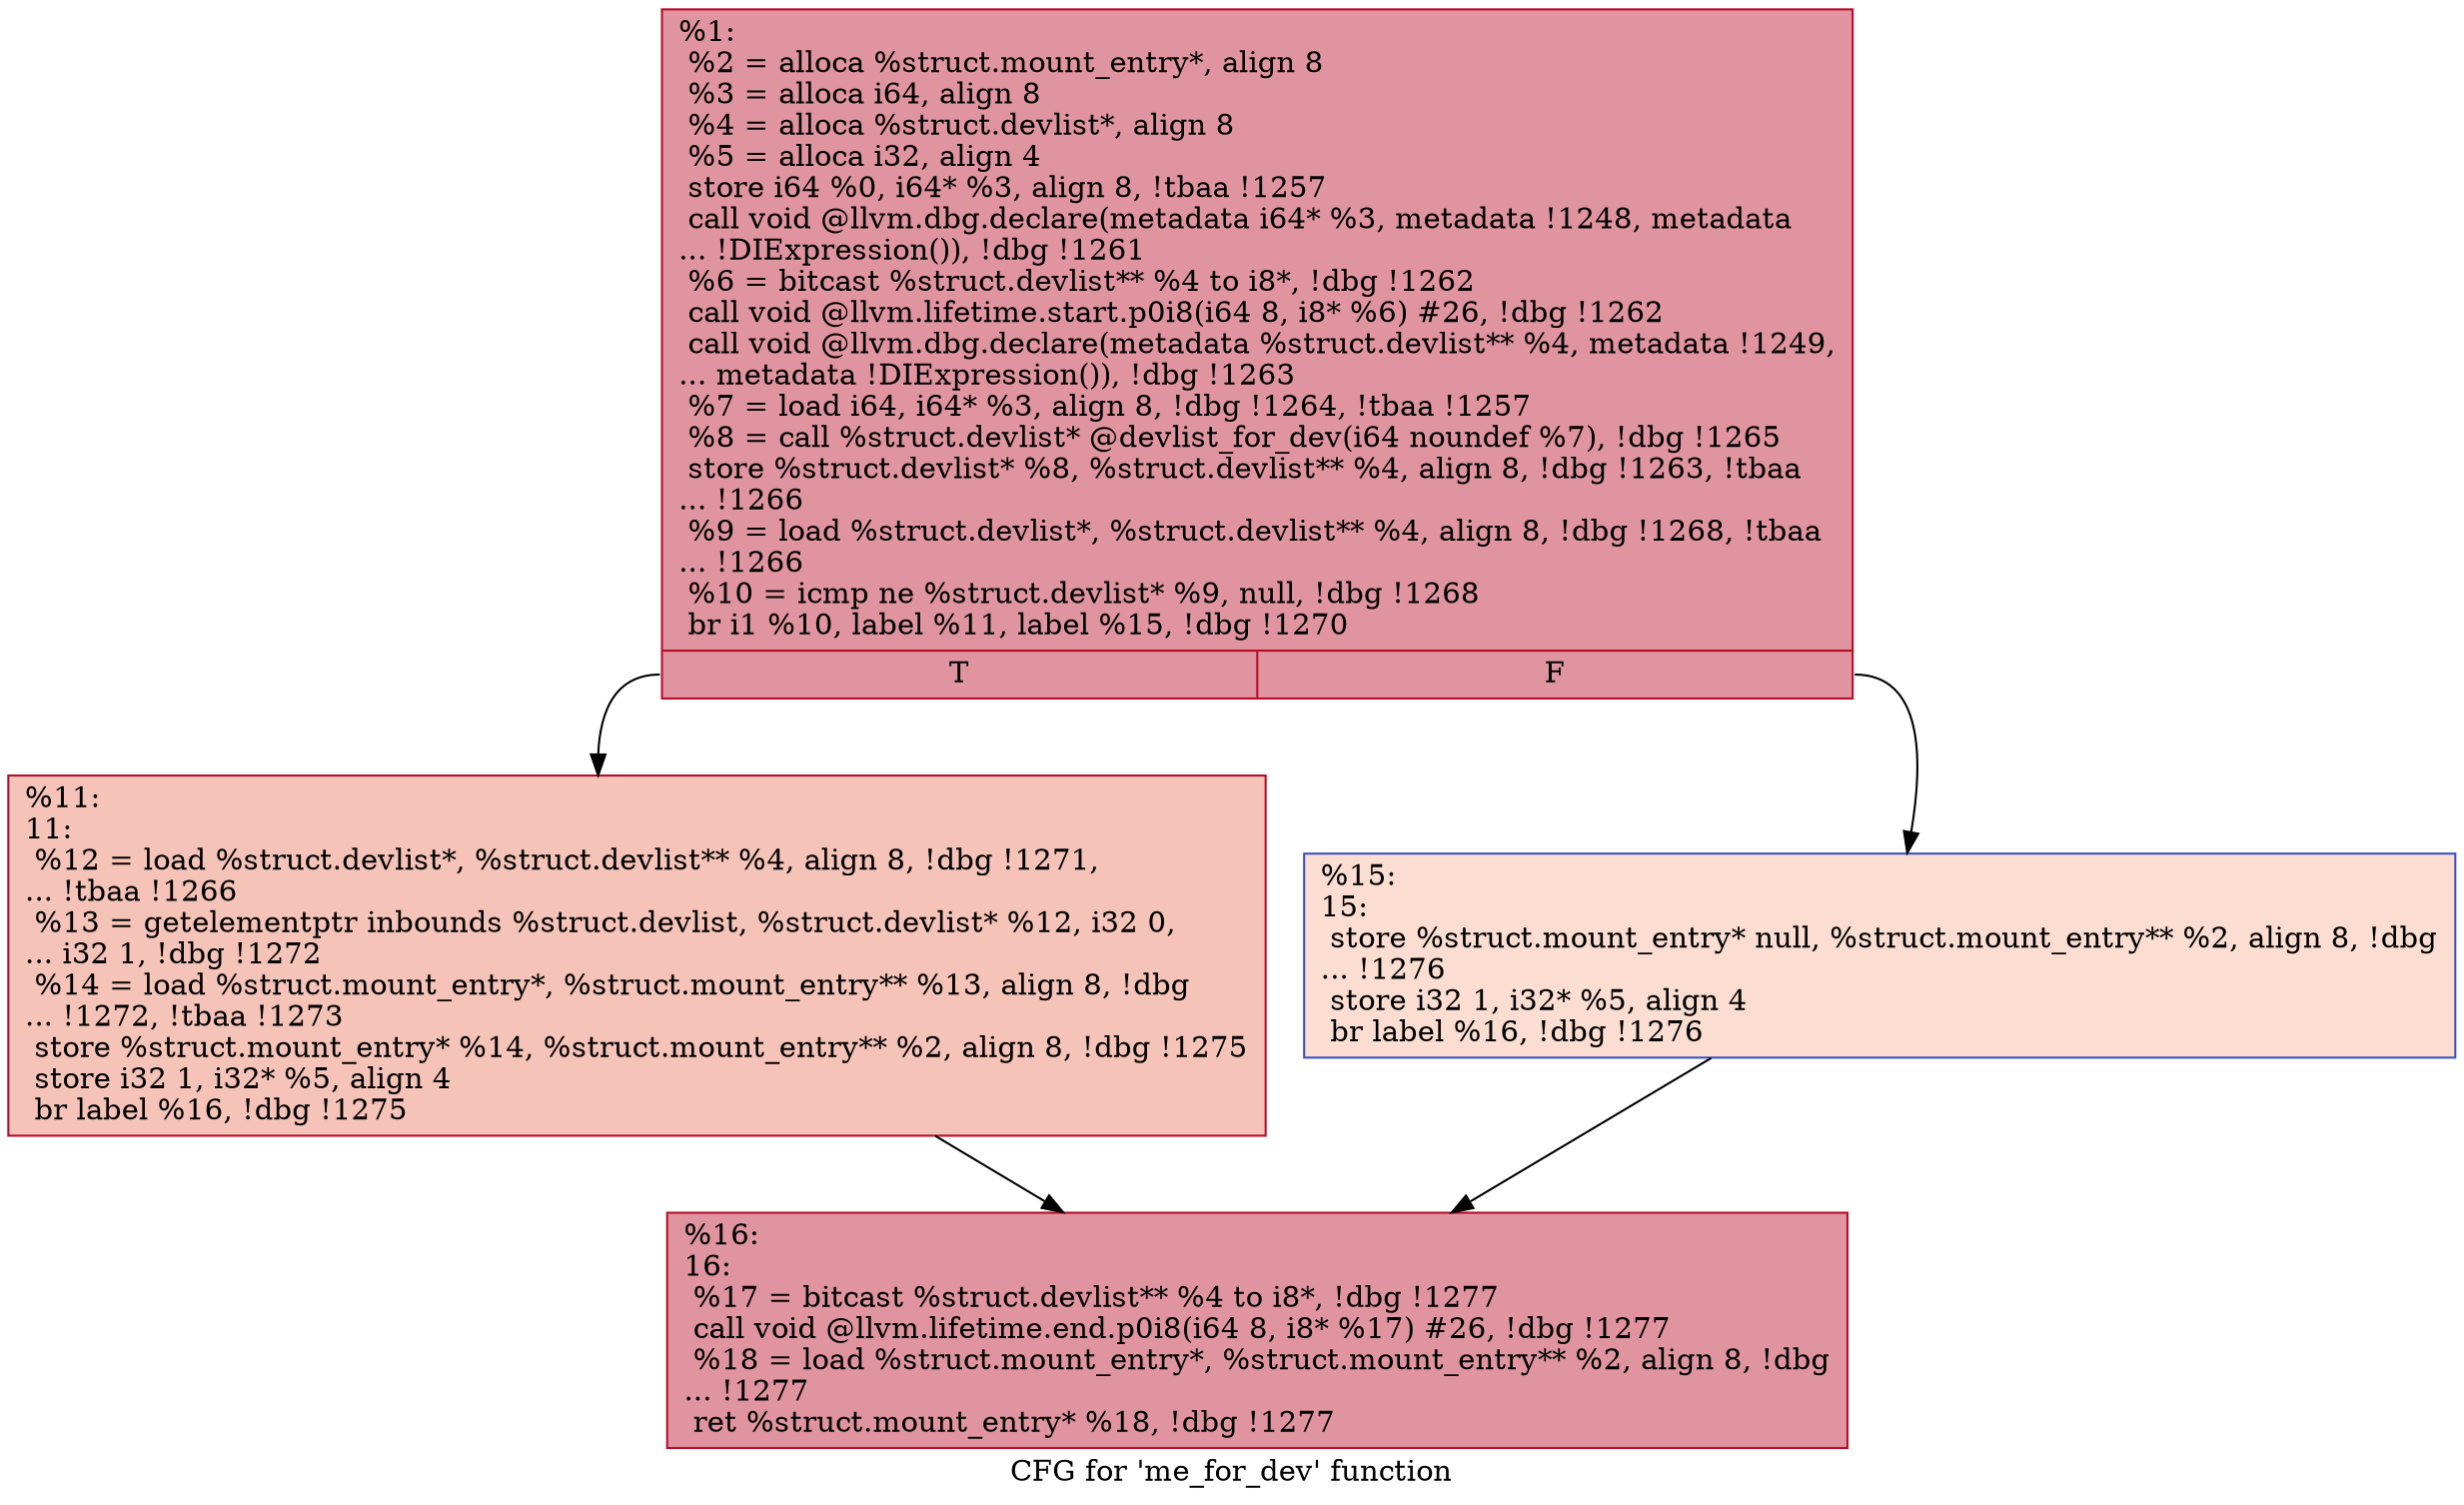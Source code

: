 digraph "CFG for 'me_for_dev' function" {
	label="CFG for 'me_for_dev' function";

	Node0x108aa80 [shape=record,color="#b70d28ff", style=filled, fillcolor="#b70d2870",label="{%1:\l  %2 = alloca %struct.mount_entry*, align 8\l  %3 = alloca i64, align 8\l  %4 = alloca %struct.devlist*, align 8\l  %5 = alloca i32, align 4\l  store i64 %0, i64* %3, align 8, !tbaa !1257\l  call void @llvm.dbg.declare(metadata i64* %3, metadata !1248, metadata\l... !DIExpression()), !dbg !1261\l  %6 = bitcast %struct.devlist** %4 to i8*, !dbg !1262\l  call void @llvm.lifetime.start.p0i8(i64 8, i8* %6) #26, !dbg !1262\l  call void @llvm.dbg.declare(metadata %struct.devlist** %4, metadata !1249,\l... metadata !DIExpression()), !dbg !1263\l  %7 = load i64, i64* %3, align 8, !dbg !1264, !tbaa !1257\l  %8 = call %struct.devlist* @devlist_for_dev(i64 noundef %7), !dbg !1265\l  store %struct.devlist* %8, %struct.devlist** %4, align 8, !dbg !1263, !tbaa\l... !1266\l  %9 = load %struct.devlist*, %struct.devlist** %4, align 8, !dbg !1268, !tbaa\l... !1266\l  %10 = icmp ne %struct.devlist* %9, null, !dbg !1268\l  br i1 %10, label %11, label %15, !dbg !1270\l|{<s0>T|<s1>F}}"];
	Node0x108aa80:s0 -> Node0x108cdf0;
	Node0x108aa80:s1 -> Node0x108ce40;
	Node0x108cdf0 [shape=record,color="#b70d28ff", style=filled, fillcolor="#e8765c70",label="{%11:\l11:                                               \l  %12 = load %struct.devlist*, %struct.devlist** %4, align 8, !dbg !1271,\l... !tbaa !1266\l  %13 = getelementptr inbounds %struct.devlist, %struct.devlist* %12, i32 0,\l... i32 1, !dbg !1272\l  %14 = load %struct.mount_entry*, %struct.mount_entry** %13, align 8, !dbg\l... !1272, !tbaa !1273\l  store %struct.mount_entry* %14, %struct.mount_entry** %2, align 8, !dbg !1275\l  store i32 1, i32* %5, align 4\l  br label %16, !dbg !1275\l}"];
	Node0x108cdf0 -> Node0x108ce90;
	Node0x108ce40 [shape=record,color="#3d50c3ff", style=filled, fillcolor="#f7b39670",label="{%15:\l15:                                               \l  store %struct.mount_entry* null, %struct.mount_entry** %2, align 8, !dbg\l... !1276\l  store i32 1, i32* %5, align 4\l  br label %16, !dbg !1276\l}"];
	Node0x108ce40 -> Node0x108ce90;
	Node0x108ce90 [shape=record,color="#b70d28ff", style=filled, fillcolor="#b70d2870",label="{%16:\l16:                                               \l  %17 = bitcast %struct.devlist** %4 to i8*, !dbg !1277\l  call void @llvm.lifetime.end.p0i8(i64 8, i8* %17) #26, !dbg !1277\l  %18 = load %struct.mount_entry*, %struct.mount_entry** %2, align 8, !dbg\l... !1277\l  ret %struct.mount_entry* %18, !dbg !1277\l}"];
}
